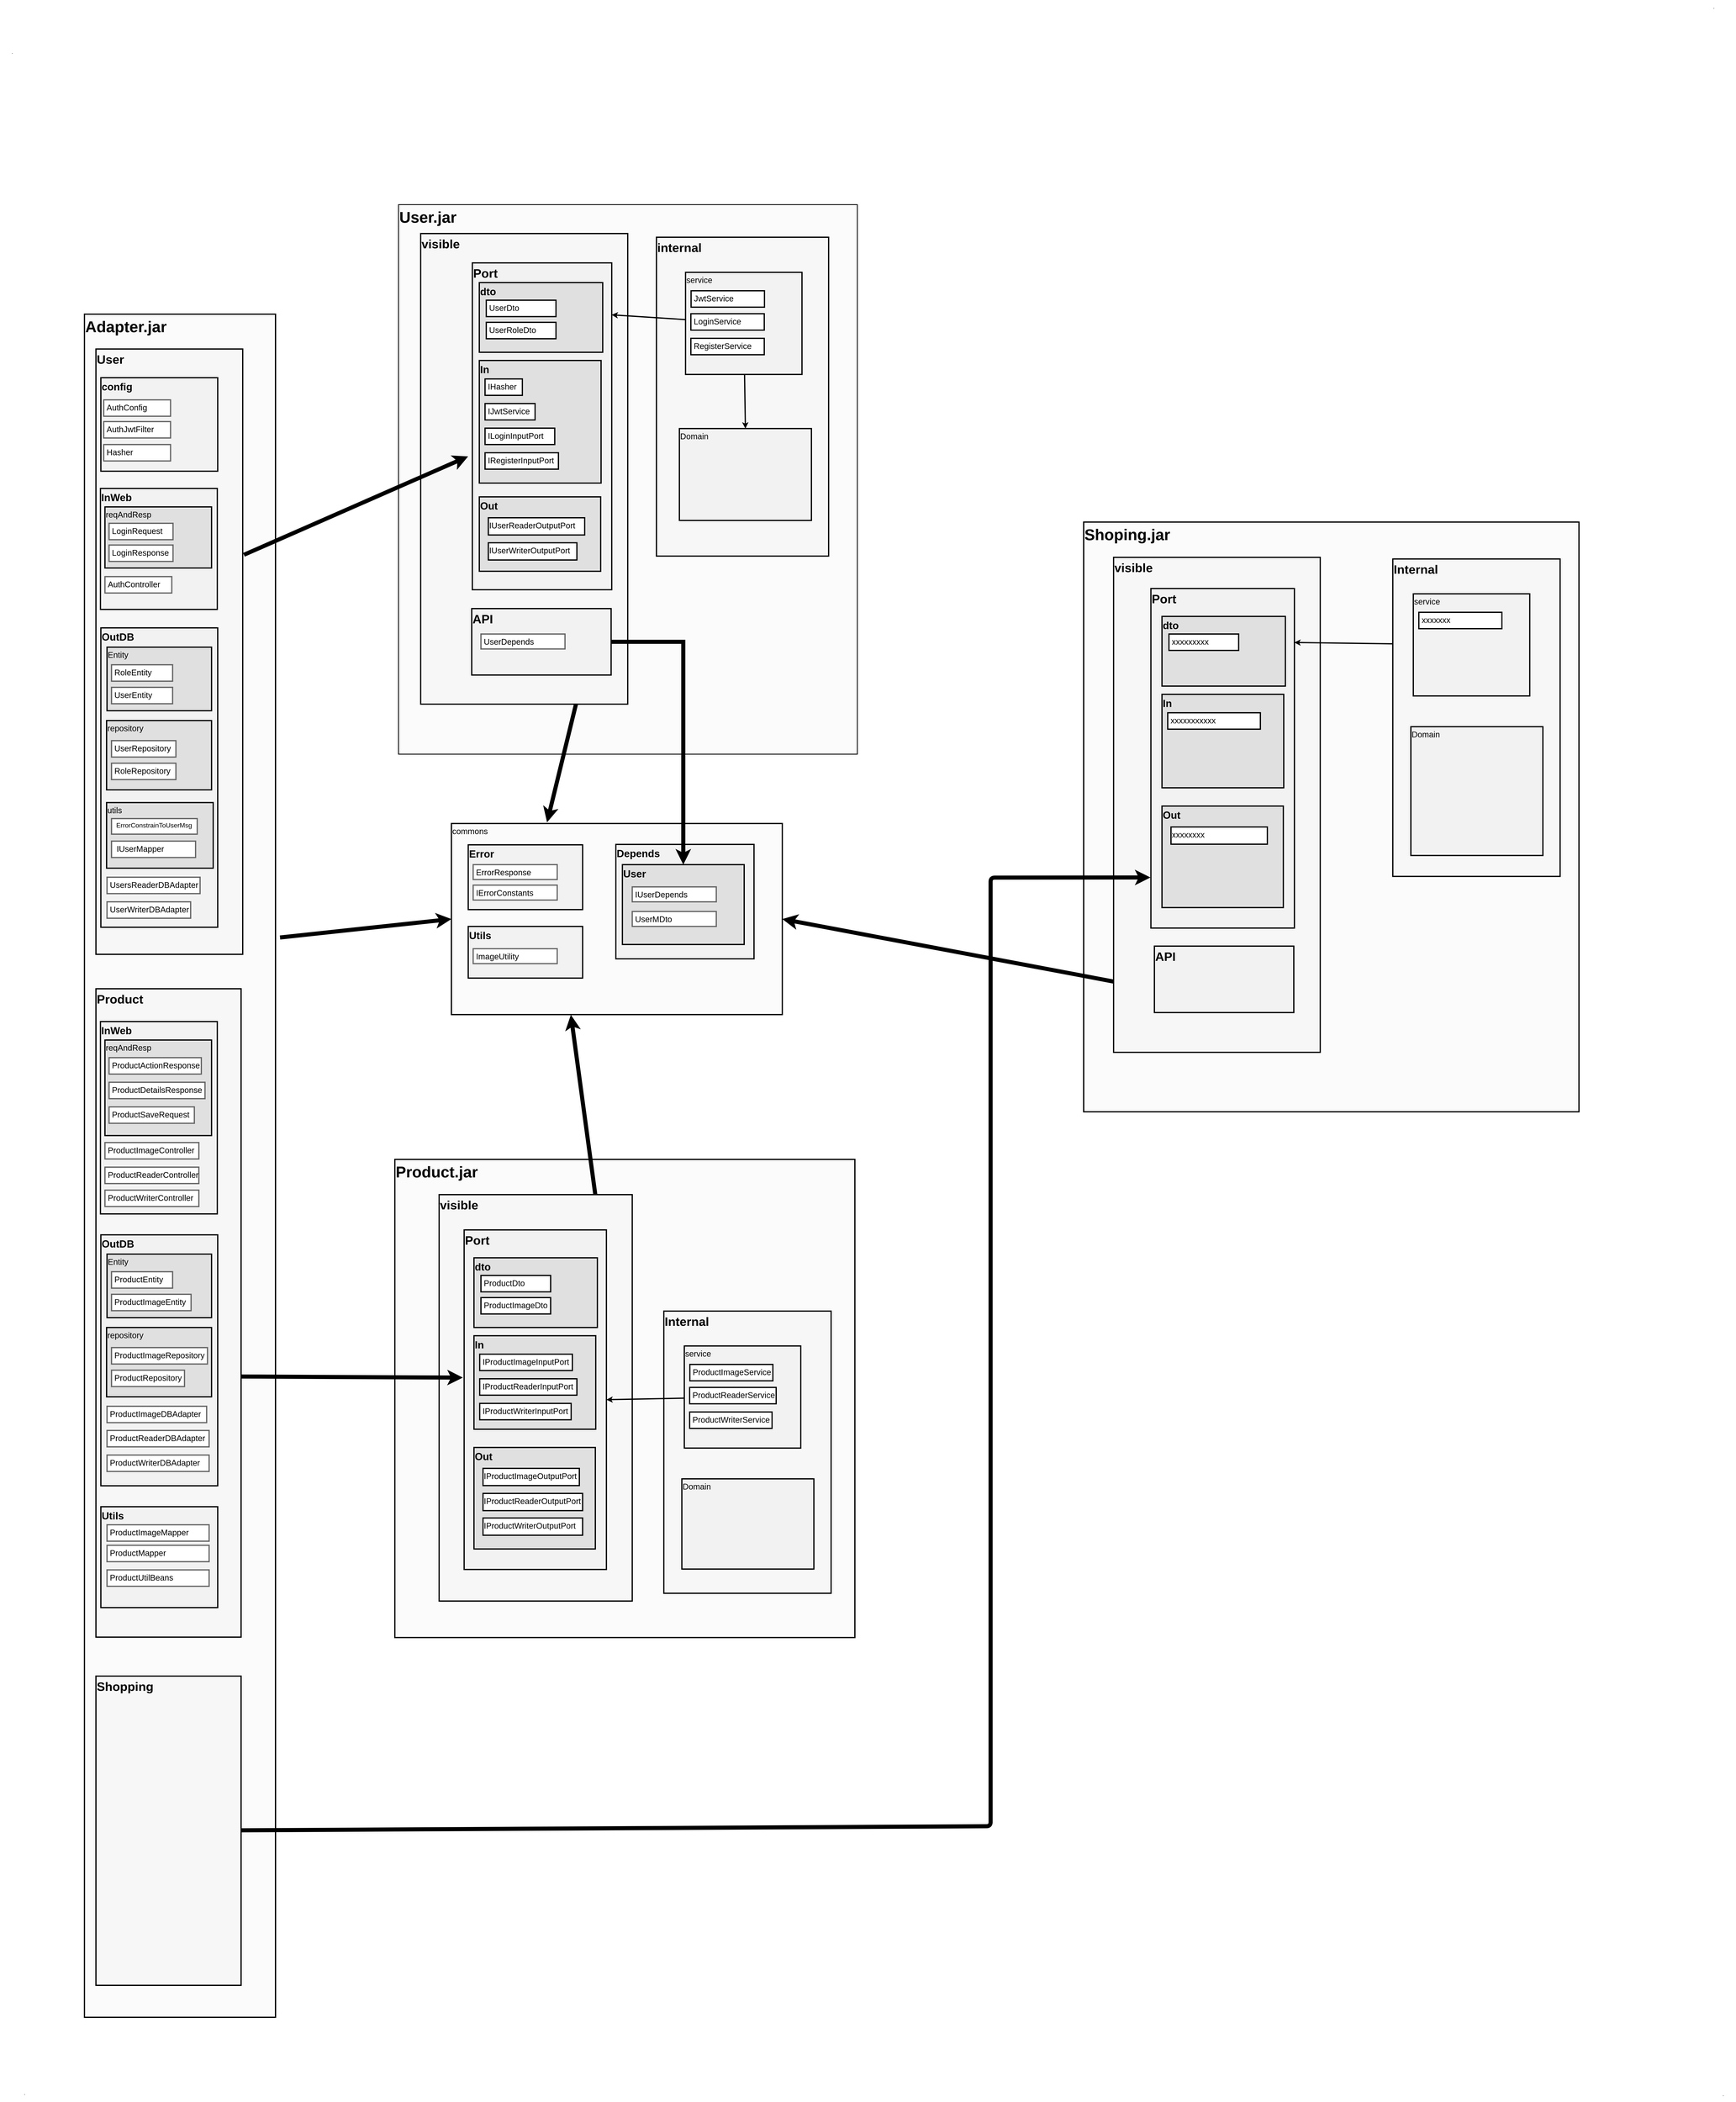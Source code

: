 <mxfile version="22.1.22" type="embed">
  <diagram id="JStNu6RZ4Q_5XfH_eu8l" name="Page-1">
    <mxGraphModel dx="1603" dy="2477" grid="0" gridSize="10" guides="1" tooltips="1" connect="1" arrows="1" fold="1" page="1" pageScale="1" pageWidth="1100" pageHeight="850" background="none" math="0" shadow="0">
      <root>
        <mxCell id="0" />
        <mxCell id="1" parent="0" />
        <mxCell id="45" value="User.jar" style="rounded=0;fontSize=38;align=left;verticalAlign=top;labelBackgroundColor=none;fontColor=#000000;fontStyle=1;fillColor=#FBFBFB;strokeWidth=2;" parent="1" vertex="1">
          <mxGeometry x="1036" y="-237" width="1119" height="1340" as="geometry" />
        </mxCell>
        <mxCell id="319" value="commons" style="rounded=0;fontSize=20;align=left;verticalAlign=top;container=0;labelBackgroundColor=none;fontColor=#000000;fillColor=#FBFBFB;strokeWidth=3;" parent="1" vertex="1">
          <mxGeometry x="1165" y="1272" width="807" height="466" as="geometry" />
        </mxCell>
        <mxCell id="37" value="Adapter.jar" style="rounded=0;fontSize=38;align=left;verticalAlign=top;labelBackgroundColor=none;fontColor=default;strokeWidth=3;fontStyle=1;fillColor=#FBFBFB;" parent="1" vertex="1">
          <mxGeometry x="270" y="30" width="466" height="4153" as="geometry" />
        </mxCell>
        <mxCell id="103" value="User" style="rounded=0;fontSize=30;align=left;verticalAlign=top;labelBackgroundColor=none;fontColor=#000000;strokeWidth=3;fontStyle=1;fillColor=#F7F7F7;" parent="1" vertex="1">
          <mxGeometry x="298" y="115" width="358" height="1476" as="geometry" />
        </mxCell>
        <mxCell id="105" value="InWeb" style="rounded=0;fontSize=25;align=left;verticalAlign=top;labelBackgroundColor=none;fontColor=#000000;strokeWidth=3;fillColor=#F2F2F2;fontStyle=1" parent="1" vertex="1">
          <mxGeometry x="309" y="455" width="285" height="295" as="geometry" />
        </mxCell>
        <mxCell id="106" value="AuthController" style="rounded=0;fontSize=20;align=left;verticalAlign=top;labelBackgroundColor=none;fontColor=#000000;strokeWidth=3;fillColor=#FFFFFF;strokeColor=#666666;spacingRight=0;spacingLeft=5;" parent="1" vertex="1">
          <mxGeometry x="320" y="670" width="163" height="40" as="geometry" />
        </mxCell>
        <mxCell id="109" value="OutDB" style="rounded=0;fontSize=25;align=left;verticalAlign=top;labelBackgroundColor=none;fontColor=#000000;strokeWidth=3;fillColor=#F2F2F2;fontStyle=1" parent="1" vertex="1">
          <mxGeometry x="310" y="795" width="285" height="730" as="geometry" />
        </mxCell>
        <mxCell id="110" value="UsersReaderDBAdapter" style="rounded=0;fontSize=20;align=left;verticalAlign=top;labelBackgroundColor=none;fontColor=#000000;strokeWidth=3;fillColor=#FFFFFF;strokeColor=#666666;spacingRight=0;spacingLeft=5;" parent="1" vertex="1">
          <mxGeometry x="325" y="1403" width="227" height="40" as="geometry" />
        </mxCell>
        <mxCell id="111" value="repository" style="rounded=0;fontSize=20;align=left;verticalAlign=top;labelBackgroundColor=none;fontColor=#000000;strokeWidth=3;fillColor=#E0E0E0;" parent="1" vertex="1">
          <mxGeometry x="324" y="1021" width="256" height="169" as="geometry" />
        </mxCell>
        <mxCell id="115" value="UserRepository" style="rounded=0;fontSize=20;align=left;verticalAlign=top;labelBackgroundColor=none;fontColor=#000000;strokeWidth=3;fillColor=#FFFFFF;strokeColor=#666666;spacingRight=0;spacingLeft=5;" parent="1" vertex="1">
          <mxGeometry x="336" y="1070" width="157" height="40" as="geometry" />
        </mxCell>
        <mxCell id="116" value="UserWriterDBAdapter" style="rounded=0;fontSize=20;align=left;verticalAlign=top;labelBackgroundColor=none;fontColor=#000000;strokeWidth=3;fillColor=#FFFFFF;strokeColor=#666666;spacingRight=0;spacingLeft=5;" parent="1" vertex="1">
          <mxGeometry x="325" y="1463" width="204" height="40" as="geometry" />
        </mxCell>
        <mxCell id="165" value="Entity" style="rounded=0;fontSize=20;align=left;verticalAlign=top;labelBackgroundColor=none;fontColor=#000000;strokeWidth=3;fillColor=#E0E0E0;" parent="1" vertex="1">
          <mxGeometry x="325" y="842" width="255" height="155" as="geometry" />
        </mxCell>
        <mxCell id="166" value="UserEntity" style="rounded=0;fontSize=20;align=left;verticalAlign=top;labelBackgroundColor=none;fontColor=#000000;strokeWidth=3;fillColor=#FFFFFF;strokeColor=#666666;spacingRight=0;spacingLeft=5;" parent="1" vertex="1">
          <mxGeometry x="336" y="940" width="149" height="40" as="geometry" />
        </mxCell>
        <mxCell id="342" value="RoleEntity" style="rounded=0;fontSize=20;align=left;verticalAlign=top;labelBackgroundColor=none;fontColor=#000000;strokeWidth=3;fillColor=#FFFFFF;strokeColor=#666666;spacingRight=0;spacingLeft=5;" parent="1" vertex="1">
          <mxGeometry x="336" y="885" width="149" height="40" as="geometry" />
        </mxCell>
        <mxCell id="353" value="utils" style="rounded=0;fontSize=20;align=left;verticalAlign=top;labelBackgroundColor=none;fontColor=#000000;strokeWidth=3;fillColor=#E0E0E0;" parent="1" vertex="1">
          <mxGeometry x="324" y="1221" width="260" height="160" as="geometry" />
        </mxCell>
        <mxCell id="354" value=" ErrorConstrainToUserMsg" style="rounded=0;fontSize=16;align=left;verticalAlign=top;labelBackgroundColor=none;fontColor=#000000;strokeWidth=3;fillColor=#FFFFFF;strokeColor=#666666;spacingRight=0;spacingLeft=5;" parent="1" vertex="1">
          <mxGeometry x="336" y="1260" width="209" height="38" as="geometry" />
        </mxCell>
        <mxCell id="355" value="config" style="rounded=0;fontSize=25;align=left;verticalAlign=top;labelBackgroundColor=none;fontColor=#000000;strokeWidth=3;fillColor=#F2F2F2;fontStyle=1" parent="1" vertex="1">
          <mxGeometry x="310" y="185" width="285" height="228" as="geometry" />
        </mxCell>
        <mxCell id="356" value="AuthConfig" style="rounded=0;fontSize=20;align=left;verticalAlign=top;labelBackgroundColor=none;fontColor=#000000;strokeWidth=3;fillColor=#FFFFFF;strokeColor=#666666;spacingRight=0;spacingLeft=5;" parent="1" vertex="1">
          <mxGeometry x="317" y="239" width="163" height="40" as="geometry" />
        </mxCell>
        <mxCell id="357" value="AuthJwtFilter" style="rounded=0;fontSize=20;align=left;verticalAlign=top;labelBackgroundColor=none;fontColor=#000000;strokeWidth=3;fillColor=#FFFFFF;strokeColor=#666666;spacingRight=0;spacingLeft=5;" parent="1" vertex="1">
          <mxGeometry x="317" y="292" width="163" height="40" as="geometry" />
        </mxCell>
        <mxCell id="358" value="Hasher" style="rounded=0;fontSize=20;align=left;verticalAlign=top;labelBackgroundColor=none;fontColor=#000000;strokeWidth=3;fillColor=#FFFFFF;strokeColor=#666666;spacingRight=0;spacingLeft=5;" parent="1" vertex="1">
          <mxGeometry x="317" y="348" width="163" height="40" as="geometry" />
        </mxCell>
        <mxCell id="359" value="reqAndResp" style="rounded=0;fontSize=20;align=left;verticalAlign=top;labelBackgroundColor=none;fontColor=#000000;strokeWidth=3;fillColor=#E0E0E0;" parent="1" vertex="1">
          <mxGeometry x="320" y="500" width="260" height="149" as="geometry" />
        </mxCell>
        <mxCell id="360" value="LoginRequest" style="rounded=0;fontSize=20;align=left;verticalAlign=top;labelBackgroundColor=none;fontColor=#000000;strokeWidth=3;fillColor=#FFFFFF;strokeColor=#666666;spacingRight=0;spacingLeft=5;" parent="1" vertex="1">
          <mxGeometry x="330" y="540" width="156" height="40" as="geometry" />
        </mxCell>
        <mxCell id="361" value="LoginResponse" style="rounded=0;fontSize=20;align=left;verticalAlign=top;labelBackgroundColor=none;fontColor=#000000;strokeWidth=3;fillColor=#FFFFFF;strokeColor=#666666;spacingRight=0;spacingLeft=5;" parent="1" vertex="1">
          <mxGeometry x="330" y="593" width="156" height="40" as="geometry" />
        </mxCell>
        <mxCell id="362" value="RoleRepository" style="rounded=0;fontSize=20;align=left;verticalAlign=top;labelBackgroundColor=none;fontColor=#000000;strokeWidth=3;fillColor=#FFFFFF;strokeColor=#666666;spacingRight=0;spacingLeft=5;" parent="1" vertex="1">
          <mxGeometry x="336" y="1125" width="157" height="40" as="geometry" />
        </mxCell>
        <mxCell id="364" value=" IUserMapper" style="rounded=0;fontSize=20;align=left;verticalAlign=top;labelBackgroundColor=none;fontColor=#000000;strokeWidth=3;fillColor=#FFFFFF;strokeColor=#666666;spacingRight=0;spacingLeft=5;" parent="1" vertex="1">
          <mxGeometry x="336" y="1315" width="205" height="40" as="geometry" />
        </mxCell>
        <mxCell id="365" value="Product" style="rounded=0;fontSize=30;align=left;verticalAlign=top;labelBackgroundColor=none;fontColor=#000000;strokeWidth=3;fontStyle=1;fillColor=#F7F7F7;" parent="1" vertex="1">
          <mxGeometry x="298" y="1675" width="354" height="1581" as="geometry" />
        </mxCell>
        <mxCell id="366" value="InWeb" style="rounded=0;fontSize=25;align=left;verticalAlign=top;labelBackgroundColor=none;fontColor=#000000;strokeWidth=3;fillColor=#F2F2F2;fontStyle=1" parent="1" vertex="1">
          <mxGeometry x="309" y="1755" width="285" height="469" as="geometry" />
        </mxCell>
        <mxCell id="367" value="ProductImageController" style="rounded=0;fontSize=20;align=left;verticalAlign=top;labelBackgroundColor=none;fontColor=#000000;strokeWidth=3;fillColor=#FFFFFF;strokeColor=#666666;spacingRight=0;spacingLeft=5;" parent="1" vertex="1">
          <mxGeometry x="320" y="2050" width="229" height="40" as="geometry" />
        </mxCell>
        <mxCell id="368" value="OutDB" style="rounded=0;fontSize=25;align=left;verticalAlign=top;labelBackgroundColor=none;fontColor=#000000;strokeWidth=3;fillColor=#F2F2F2;fontStyle=1" parent="1" vertex="1">
          <mxGeometry x="310" y="2275" width="285" height="612" as="geometry" />
        </mxCell>
        <mxCell id="369" value="ProductImageDBAdapter" style="rounded=0;fontSize=20;align=left;verticalAlign=top;labelBackgroundColor=none;fontColor=#000000;strokeWidth=3;fillColor=#FFFFFF;strokeColor=#666666;spacingRight=0;spacingLeft=5;" parent="1" vertex="1">
          <mxGeometry x="325" y="2693" width="243" height="40" as="geometry" />
        </mxCell>
        <mxCell id="370" value="repository" style="rounded=0;fontSize=20;align=left;verticalAlign=top;labelBackgroundColor=none;fontColor=#000000;strokeWidth=3;fillColor=#E0E0E0;" parent="1" vertex="1">
          <mxGeometry x="324" y="2501" width="256" height="169" as="geometry" />
        </mxCell>
        <mxCell id="371" value="ProductImageRepository" style="rounded=0;fontSize=20;align=left;verticalAlign=top;labelBackgroundColor=none;fontColor=#000000;strokeWidth=3;fillColor=#FFFFFF;strokeColor=#666666;spacingRight=0;spacingLeft=5;" parent="1" vertex="1">
          <mxGeometry x="336" y="2550" width="234" height="40" as="geometry" />
        </mxCell>
        <mxCell id="372" value="ProductReaderDBAdapter" style="rounded=0;fontSize=20;align=left;verticalAlign=top;labelBackgroundColor=none;fontColor=#000000;strokeWidth=3;fillColor=#FFFFFF;strokeColor=#666666;spacingRight=0;spacingLeft=5;" parent="1" vertex="1">
          <mxGeometry x="325" y="2752" width="249" height="40" as="geometry" />
        </mxCell>
        <mxCell id="373" value="Entity" style="rounded=0;fontSize=20;align=left;verticalAlign=top;labelBackgroundColor=none;fontColor=#000000;strokeWidth=3;fillColor=#E0E0E0;" parent="1" vertex="1">
          <mxGeometry x="325" y="2322" width="255" height="155" as="geometry" />
        </mxCell>
        <mxCell id="374" value="ProductImageEntity" style="rounded=0;fontSize=20;align=left;verticalAlign=top;labelBackgroundColor=none;fontColor=#000000;strokeWidth=3;fillColor=#FFFFFF;strokeColor=#666666;spacingRight=0;spacingLeft=5;" parent="1" vertex="1">
          <mxGeometry x="336" y="2420" width="194" height="40" as="geometry" />
        </mxCell>
        <mxCell id="375" value="ProductEntity" style="rounded=0;fontSize=20;align=left;verticalAlign=top;labelBackgroundColor=none;fontColor=#000000;strokeWidth=3;fillColor=#FFFFFF;strokeColor=#666666;spacingRight=0;spacingLeft=5;" parent="1" vertex="1">
          <mxGeometry x="336" y="2365" width="149" height="40" as="geometry" />
        </mxCell>
        <mxCell id="382" value="reqAndResp" style="rounded=0;fontSize=20;align=left;verticalAlign=top;labelBackgroundColor=none;fontColor=#000000;strokeWidth=3;fillColor=#E0E0E0;" parent="1" vertex="1">
          <mxGeometry x="320" y="1800" width="260" height="233" as="geometry" />
        </mxCell>
        <mxCell id="384" value="ProductActionResponse" style="rounded=0;fontSize=20;align=left;verticalAlign=top;labelBackgroundColor=none;fontColor=#000000;strokeWidth=3;fillColor=#FFFFFF;strokeColor=#666666;spacingRight=0;spacingLeft=5;" parent="1" vertex="1">
          <mxGeometry x="330" y="1843" width="225" height="40" as="geometry" />
        </mxCell>
        <mxCell id="385" value="ProductRepository" style="rounded=0;fontSize=20;align=left;verticalAlign=top;labelBackgroundColor=none;fontColor=#000000;strokeWidth=3;fillColor=#FFFFFF;strokeColor=#666666;spacingRight=0;spacingLeft=5;" parent="1" vertex="1">
          <mxGeometry x="336" y="2605" width="178" height="40" as="geometry" />
        </mxCell>
        <mxCell id="387" value="ProductDetailsResponse" style="rounded=0;fontSize=20;align=left;verticalAlign=top;labelBackgroundColor=none;fontColor=#000000;strokeWidth=3;fillColor=#FFFFFF;strokeColor=#666666;spacingRight=0;spacingLeft=5;" parent="1" vertex="1">
          <mxGeometry x="330" y="1903" width="234" height="40" as="geometry" />
        </mxCell>
        <mxCell id="388" value="ProductSaveRequest" style="rounded=0;fontSize=20;align=left;verticalAlign=top;labelBackgroundColor=none;fontColor=#000000;strokeWidth=3;fillColor=#FFFFFF;strokeColor=#666666;spacingRight=0;spacingLeft=5;" parent="1" vertex="1">
          <mxGeometry x="330" y="1963" width="208" height="40" as="geometry" />
        </mxCell>
        <mxCell id="389" value="ProductReaderController" style="rounded=0;fontSize=20;align=left;verticalAlign=top;labelBackgroundColor=none;fontColor=#000000;strokeWidth=3;fillColor=#FFFFFF;strokeColor=#666666;spacingRight=0;spacingLeft=5;" parent="1" vertex="1">
          <mxGeometry x="320" y="2110" width="229" height="40" as="geometry" />
        </mxCell>
        <mxCell id="390" value="ProductWriterController" style="rounded=0;fontSize=20;align=left;verticalAlign=top;labelBackgroundColor=none;fontColor=#000000;strokeWidth=3;fillColor=#FFFFFF;strokeColor=#666666;spacingRight=0;spacingLeft=5;" parent="1" vertex="1">
          <mxGeometry x="320" y="2166" width="229" height="40" as="geometry" />
        </mxCell>
        <mxCell id="392" value="ProductWriterDBAdapter" style="rounded=0;fontSize=20;align=left;verticalAlign=top;labelBackgroundColor=none;fontColor=#000000;strokeWidth=3;fillColor=#FFFFFF;strokeColor=#666666;spacingRight=0;spacingLeft=5;" parent="1" vertex="1">
          <mxGeometry x="325" y="2812" width="249" height="40" as="geometry" />
        </mxCell>
        <mxCell id="393" value="Utils" style="rounded=0;fontSize=25;align=left;verticalAlign=top;labelBackgroundColor=none;fontColor=#000000;strokeWidth=3;fillColor=#F2F2F2;fontStyle=1" parent="1" vertex="1">
          <mxGeometry x="310" y="2938" width="285" height="246" as="geometry" />
        </mxCell>
        <mxCell id="394" value="ProductImageMapper" style="rounded=0;fontSize=20;align=left;verticalAlign=top;labelBackgroundColor=none;fontColor=#000000;strokeWidth=3;fillColor=#FFFFFF;strokeColor=#666666;spacingRight=0;spacingLeft=5;" parent="1" vertex="1">
          <mxGeometry x="325" y="2982" width="249" height="40" as="geometry" />
        </mxCell>
        <mxCell id="395" value="ProductMapper" style="rounded=0;fontSize=20;align=left;verticalAlign=top;labelBackgroundColor=none;fontColor=#000000;strokeWidth=3;fillColor=#FFFFFF;strokeColor=#666666;spacingRight=0;spacingLeft=5;" parent="1" vertex="1">
          <mxGeometry x="325" y="3032" width="249" height="40" as="geometry" />
        </mxCell>
        <mxCell id="396" value="ProductUtilBeans" style="rounded=0;fontSize=20;align=left;verticalAlign=top;labelBackgroundColor=none;fontColor=#000000;strokeWidth=3;fillColor=#FFFFFF;strokeColor=#666666;spacingRight=0;spacingLeft=5;" parent="1" vertex="1">
          <mxGeometry x="325" y="3092" width="249" height="40" as="geometry" />
        </mxCell>
        <mxCell id="417" value="Product.jar" style="rounded=0;fontSize=38;align=left;verticalAlign=top;labelBackgroundColor=none;fontColor=#000000;fontStyle=1;fillColor=#FBFBFB;strokeWidth=3;" parent="1" vertex="1">
          <mxGeometry x="1027" y="2091" width="1122" height="1166" as="geometry" />
        </mxCell>
        <mxCell id="447" value="IConstantErrors" style="rounded=0;fontSize=20;align=left;verticalAlign=top;labelBackgroundColor=none;fontColor=#000000;strokeWidth=3;fillColor=#FFFFFF;strokeColor=#666666;spacingRight=0;spacingLeft=5;" parent="1" vertex="1">
          <mxGeometry x="1218" y="1437" width="205" height="40" as="geometry" />
        </mxCell>
        <mxCell id="445" value="Error" style="rounded=0;fontSize=25;align=left;verticalAlign=top;labelBackgroundColor=none;fontColor=#000000;fillColor=#F2F2F2;strokeWidth=3;fontStyle=1" parent="1" vertex="1">
          <mxGeometry x="1206" y="1324" width="279" height="158" as="geometry" />
        </mxCell>
        <mxCell id="446" value="ErrorResponse" style="rounded=0;fontSize=20;align=left;verticalAlign=top;labelBackgroundColor=none;fontColor=#000000;strokeWidth=3;fillColor=#FFFFFF;strokeColor=#666666;spacingRight=0;spacingLeft=5;" parent="1" vertex="1">
          <mxGeometry x="1218" y="1372.289" width="205" height="36.444" as="geometry" />
        </mxCell>
        <mxCell id="450" value="IErrorConstants" style="rounded=0;fontSize=20;align=left;verticalAlign=top;labelBackgroundColor=none;fontColor=#000000;strokeWidth=3;fillColor=#FFFFFF;strokeColor=#666666;spacingRight=0;spacingLeft=5;" parent="1" vertex="1">
          <mxGeometry x="1218" y="1422.289" width="205" height="36.444" as="geometry" />
        </mxCell>
        <mxCell id="451" value="Utils" style="rounded=0;fontSize=25;align=left;verticalAlign=top;labelBackgroundColor=none;fontColor=#000000;fillColor=#F2F2F2;strokeWidth=3;fontStyle=1" parent="1" vertex="1">
          <mxGeometry x="1206" y="1523" width="279" height="126" as="geometry" />
        </mxCell>
        <mxCell id="452" value="ImageUtility" style="rounded=0;fontSize=20;align=left;verticalAlign=top;labelBackgroundColor=none;fontColor=#000000;strokeWidth=3;fillColor=#FFFFFF;strokeColor=#666666;spacingRight=0;spacingLeft=5;" parent="1" vertex="1">
          <mxGeometry x="1218" y="1577.289" width="205" height="36.444" as="geometry" />
        </mxCell>
        <mxCell id="491" value="visible" style="rounded=0;fontSize=30;align=left;verticalAlign=top;labelBackgroundColor=none;fontColor=#000000;fillColor=#F7F7F7;fontStyle=1;strokeWidth=3;" parent="1" vertex="1">
          <mxGeometry x="1135" y="2177" width="471" height="991" as="geometry" />
        </mxCell>
        <mxCell id="420" value="Port" style="rounded=0;fontSize=30;align=left;verticalAlign=top;labelBackgroundColor=none;fontColor=#000000;fillColor=#F2F2F2;fontStyle=1;strokeWidth=3;" parent="1" vertex="1">
          <mxGeometry x="1196" y="2263" width="347" height="828" as="geometry" />
        </mxCell>
        <mxCell id="421" value="In" style="rounded=0;fontSize=25;align=left;verticalAlign=top;labelBackgroundColor=none;fontColor=#000000;fillColor=#E0E0E0;fontStyle=1;strokeWidth=3;" parent="1" vertex="1">
          <mxGeometry x="1220" y="2521" width="297" height="228" as="geometry" />
        </mxCell>
        <mxCell id="422" value="IProductImageInputPort" style="rounded=0;fontSize=20;align=left;verticalAlign=top;labelBackgroundColor=none;fontColor=#000000;spacingLeft=5;strokeWidth=3;" parent="1" vertex="1">
          <mxGeometry x="1234" y="2566" width="226" height="40" as="geometry" />
        </mxCell>
        <mxCell id="423" value="IProductReaderInputPort" style="rounded=0;fontSize=20;align=left;verticalAlign=top;labelBackgroundColor=none;fontColor=#000000;spacingLeft=5;strokeWidth=3;" parent="1" vertex="1">
          <mxGeometry x="1234" y="2626" width="237" height="40" as="geometry" />
        </mxCell>
        <mxCell id="424" value="IProductWriterInputPort" style="rounded=0;fontSize=20;align=left;verticalAlign=top;labelBackgroundColor=none;fontColor=#000000;spacingLeft=5;strokeWidth=3;" parent="1" vertex="1">
          <mxGeometry x="1234" y="2686" width="223" height="40" as="geometry" />
        </mxCell>
        <mxCell id="425" value="Out" style="rounded=0;fontSize=25;align=left;verticalAlign=top;labelBackgroundColor=none;fontColor=#000000;fillColor=#E0E0E0;fontStyle=1;strokeWidth=3;" parent="1" vertex="1">
          <mxGeometry x="1220" y="2793.5" width="296" height="247.5" as="geometry" />
        </mxCell>
        <mxCell id="426" value="IProductImageOutputPort" style="rounded=0;fontSize=20;align=left;verticalAlign=top;labelBackgroundColor=none;fontColor=#000000;strokeWidth=3;" parent="1" vertex="1">
          <mxGeometry x="1242" y="2844.5" width="235" height="42" as="geometry" />
        </mxCell>
        <mxCell id="427" value="IProductReaderOutputPort" style="rounded=0;fontSize=20;align=left;verticalAlign=top;labelBackgroundColor=none;fontColor=#000000;strokeWidth=3;" parent="1" vertex="1">
          <mxGeometry x="1242" y="2905.5" width="243" height="42" as="geometry" />
        </mxCell>
        <mxCell id="432" value="dto" style="rounded=0;fontSize=25;align=left;verticalAlign=top;labelBackgroundColor=none;fontColor=#000000;fillColor=#E0E0E0;fontStyle=1;strokeWidth=3;" parent="1" vertex="1">
          <mxGeometry x="1220" y="2331" width="301" height="170" as="geometry" />
        </mxCell>
        <mxCell id="433" value="ProductDto" style="rounded=0;fontSize=20;align=left;verticalAlign=top;labelBackgroundColor=none;fontColor=#000000;spacingLeft=5;strokeWidth=3;" parent="1" vertex="1">
          <mxGeometry x="1237" y="2374" width="170" height="40" as="geometry" />
        </mxCell>
        <mxCell id="434" value="ProductImageDto" style="rounded=0;fontSize=20;align=left;verticalAlign=top;labelBackgroundColor=none;fontColor=#000000;spacingLeft=5;strokeWidth=3;" parent="1" vertex="1">
          <mxGeometry x="1237" y="2428" width="170" height="40" as="geometry" />
        </mxCell>
        <mxCell id="443" value="IProductWriterOutputPort" style="rounded=0;fontSize=20;align=left;verticalAlign=top;labelBackgroundColor=none;fontColor=#000000;strokeWidth=3;" parent="1" vertex="1">
          <mxGeometry x="1242" y="2965.5" width="243" height="42" as="geometry" />
        </mxCell>
        <mxCell id="442" style="edgeStyle=none;html=1;exitX=1;exitY=0.598;exitDx=0;exitDy=0;entryX=-0.009;entryY=0.435;entryDx=0;entryDy=0;strokeWidth=10;exitPerimeter=0;entryPerimeter=0;" parent="1" source="365" target="420" edge="1">
          <mxGeometry relative="1" as="geometry" />
        </mxCell>
        <mxCell id="418" value="" style="edgeStyle=none;entryX=0.5;entryY=0;entryDx=0;entryDy=0;strokeWidth=3;fontSize=12;labelBackgroundColor=none;fontColor=#000000;" parent="1" source="429" target="431" edge="1">
          <mxGeometry relative="1" as="geometry" />
        </mxCell>
        <mxCell id="492" value="Internal" style="rounded=0;fontSize=30;align=left;verticalAlign=top;labelBackgroundColor=none;fontColor=#000000;fillColor=#F7F7F7;fontStyle=1;strokeWidth=3;" parent="1" vertex="1">
          <mxGeometry x="1683" y="2461" width="408" height="688" as="geometry" />
        </mxCell>
        <mxCell id="431" value="Domain" style="rounded=0;fontSize=20;align=left;verticalAlign=top;labelBackgroundColor=none;fontColor=#000000;fillColor=#F2F2F2;strokeWidth=3;" parent="1" vertex="1">
          <mxGeometry x="1727" y="2870" width="322" height="220" as="geometry" />
        </mxCell>
        <mxCell id="429" value="service" style="rounded=0;fontSize=20;align=left;verticalAlign=top;container=0;labelBackgroundColor=none;fontColor=#000000;fillColor=#F2F2F2;strokeWidth=3;" parent="1" vertex="1">
          <mxGeometry x="1733" y="2546" width="284" height="249" as="geometry" />
        </mxCell>
        <mxCell id="436" value="ProductImageService" style="rounded=0;fontSize=20;align=left;verticalAlign=top;labelBackgroundColor=none;fontColor=#000000;spacingLeft=5;strokeWidth=3;" parent="1" vertex="1">
          <mxGeometry x="1746.5" y="2591" width="202.5" height="40" as="geometry" />
        </mxCell>
        <mxCell id="437" value="ProductReaderService" style="rounded=0;fontSize=20;align=left;verticalAlign=top;labelBackgroundColor=none;fontColor=#000000;spacingLeft=5;strokeWidth=3;" parent="1" vertex="1">
          <mxGeometry x="1746" y="2647" width="211" height="40" as="geometry" />
        </mxCell>
        <mxCell id="438" value="ProductWriterService" style="rounded=0;fontSize=20;align=left;verticalAlign=top;labelBackgroundColor=none;fontColor=#000000;spacingLeft=5;strokeWidth=3;" parent="1" vertex="1">
          <mxGeometry x="1746" y="2707" width="201" height="40" as="geometry" />
        </mxCell>
        <mxCell id="495" value="visible" style="rounded=0;fontSize=30;align=left;verticalAlign=top;labelBackgroundColor=none;fontColor=#000000;fillColor=#F7F7F7;fontStyle=1;strokeWidth=3;" parent="1" vertex="1">
          <mxGeometry x="1090" y="-166.5" width="505" height="1147.5" as="geometry" />
        </mxCell>
        <mxCell id="53" value="Port" style="rounded=0;fontSize=30;align=left;verticalAlign=top;labelBackgroundColor=none;fontColor=#000000;fillColor=#F2F2F2;fontStyle=1;strokeWidth=3;" parent="1" vertex="1">
          <mxGeometry x="1216" y="-95" width="340" height="797" as="geometry" />
        </mxCell>
        <mxCell id="85" value="In" style="rounded=0;fontSize=25;align=left;verticalAlign=top;labelBackgroundColor=none;fontColor=#000000;fillColor=#E0E0E0;fontStyle=1;strokeWidth=3;" parent="1" vertex="1">
          <mxGeometry x="1233" y="143" width="297" height="299" as="geometry" />
        </mxCell>
        <mxCell id="69" value="IHasher" style="rounded=0;fontSize=20;align=left;verticalAlign=top;labelBackgroundColor=none;fontColor=#000000;spacingLeft=5;strokeWidth=3;" parent="1" vertex="1">
          <mxGeometry x="1247" y="188" width="91" height="40" as="geometry" />
        </mxCell>
        <mxCell id="70" value="IJwtService" style="rounded=0;fontSize=20;align=left;verticalAlign=top;labelBackgroundColor=none;fontColor=#000000;spacingLeft=5;strokeWidth=3;" parent="1" vertex="1">
          <mxGeometry x="1247" y="248" width="122" height="40" as="geometry" />
        </mxCell>
        <mxCell id="71" value="ILoginInputPort" style="rounded=0;fontSize=20;align=left;verticalAlign=top;labelBackgroundColor=none;fontColor=#000000;spacingLeft=5;strokeWidth=3;" parent="1" vertex="1">
          <mxGeometry x="1247" y="308" width="170" height="40" as="geometry" />
        </mxCell>
        <mxCell id="86" value="Out" style="rounded=0;fontSize=25;align=left;verticalAlign=top;labelBackgroundColor=none;fontColor=#000000;fillColor=#E0E0E0;fontStyle=1;strokeWidth=3;" parent="1" vertex="1">
          <mxGeometry x="1233" y="475.5" width="296" height="181.5" as="geometry" />
        </mxCell>
        <mxCell id="75" value="IUserReaderOutputPort" style="rounded=0;fontSize=20;align=left;verticalAlign=top;labelBackgroundColor=none;fontColor=#000000;strokeWidth=3;" parent="1" vertex="1">
          <mxGeometry x="1255" y="526.5" width="235" height="42" as="geometry" />
        </mxCell>
        <mxCell id="78" value="IUserWriterOutputPort" style="rounded=0;fontSize=20;align=left;verticalAlign=top;labelBackgroundColor=none;fontColor=#000000;strokeWidth=3;" parent="1" vertex="1">
          <mxGeometry x="1255" y="587.5" width="216" height="42" as="geometry" />
        </mxCell>
        <mxCell id="399" value="dto" style="rounded=0;fontSize=25;align=left;verticalAlign=top;labelBackgroundColor=none;fontColor=#000000;fillColor=#E0E0E0;fontStyle=1;strokeWidth=3;" parent="1" vertex="1">
          <mxGeometry x="1233" y="-47" width="301" height="170" as="geometry" />
        </mxCell>
        <mxCell id="400" value="UserDto" style="rounded=0;fontSize=20;align=left;verticalAlign=top;labelBackgroundColor=none;fontColor=#000000;spacingLeft=5;strokeWidth=3;" parent="1" vertex="1">
          <mxGeometry x="1250" y="-4" width="170" height="40" as="geometry" />
        </mxCell>
        <mxCell id="401" value="UserRoleDto" style="rounded=0;fontSize=20;align=left;verticalAlign=top;labelBackgroundColor=none;fontColor=#000000;spacingLeft=5;strokeWidth=3;" parent="1" vertex="1">
          <mxGeometry x="1250" y="50" width="170" height="40" as="geometry" />
        </mxCell>
        <mxCell id="402" value="IRegisterInputPort" style="rounded=0;fontSize=20;align=left;verticalAlign=top;labelBackgroundColor=none;fontColor=#000000;spacingLeft=5;strokeWidth=3;" parent="1" vertex="1">
          <mxGeometry x="1247" y="368" width="179" height="40" as="geometry" />
        </mxCell>
        <mxCell id="486" value="API" style="rounded=0;fontSize=30;align=left;verticalAlign=top;labelBackgroundColor=none;fontColor=#000000;fillColor=#F2F2F2;fontStyle=1;strokeWidth=3;" parent="1" vertex="1">
          <mxGeometry x="1214.5" y="748" width="340" height="162" as="geometry" />
        </mxCell>
        <mxCell id="346" value="" style="edgeStyle=none;strokeWidth=10;fontColor=#000000;labelBackgroundColor=none;entryX=-0.03;entryY=0.592;entryDx=0;entryDy=0;exitX=1.008;exitY=0.34;exitDx=0;exitDy=0;exitPerimeter=0;entryPerimeter=0;" parent="1" source="103" target="53" edge="1">
          <mxGeometry relative="1" as="geometry">
            <Array as="points" />
            <mxPoint x="662" y="613" as="sourcePoint" />
            <mxPoint x="810" y="550" as="targetPoint" />
          </mxGeometry>
        </mxCell>
        <mxCell id="496" value="internal" style="rounded=0;fontSize=30;align=left;verticalAlign=top;labelBackgroundColor=none;fontColor=#000000;fillColor=#F7F7F7;fontStyle=1;strokeWidth=3;" parent="1" vertex="1">
          <mxGeometry x="1665" y="-157.5" width="420" height="777.5" as="geometry" />
        </mxCell>
        <mxCell id="235" value="" style="edgeStyle=none;entryX=0.5;entryY=0;entryDx=0;entryDy=0;strokeWidth=3;fontSize=12;labelBackgroundColor=none;fontColor=#000000;" parent="1" source="127" target="207" edge="1">
          <mxGeometry relative="1" as="geometry" />
        </mxCell>
        <mxCell id="127" value="service" style="rounded=0;fontSize=20;align=left;verticalAlign=top;container=0;labelBackgroundColor=none;fontColor=#000000;fillColor=#F2F2F2;strokeWidth=3;" parent="1" vertex="1">
          <mxGeometry x="1736" y="-72" width="284" height="249" as="geometry" />
        </mxCell>
        <mxCell id="264" value="" style="group;labelBackgroundColor=none;fontColor=#000000;strokeWidth=3;fillColor=#F2F2F2;" parent="1" vertex="1" connectable="0">
          <mxGeometry x="1721" y="309" width="322" height="224" as="geometry" />
        </mxCell>
        <mxCell id="207" value="Domain" style="rounded=0;fontSize=20;align=left;verticalAlign=top;labelBackgroundColor=none;fontColor=#000000;fillColor=#F2F2F2;strokeWidth=3;" parent="264" vertex="1">
          <mxGeometry width="322" height="224.0" as="geometry" />
        </mxCell>
        <mxCell id="405" value="JwtService" style="rounded=0;fontSize=20;align=left;verticalAlign=top;labelBackgroundColor=none;fontColor=#000000;spacingLeft=5;strokeWidth=3;" parent="1" vertex="1">
          <mxGeometry x="1749.5" y="-27" width="179" height="40" as="geometry" />
        </mxCell>
        <mxCell id="406" value="LoginService" style="rounded=0;fontSize=20;align=left;verticalAlign=top;labelBackgroundColor=none;fontColor=#000000;spacingLeft=5;strokeWidth=3;" parent="1" vertex="1">
          <mxGeometry x="1749" y="29" width="179" height="40" as="geometry" />
        </mxCell>
        <mxCell id="407" value="RegisterService" style="rounded=0;fontSize=20;align=left;verticalAlign=top;labelBackgroundColor=none;fontColor=#000000;spacingLeft=5;strokeWidth=3;" parent="1" vertex="1">
          <mxGeometry x="1749" y="89" width="179" height="40" as="geometry" />
        </mxCell>
        <mxCell id="261" value="" style="edgeStyle=none;entryX=0.999;entryY=0.159;entryDx=0;entryDy=0;strokeWidth=3;fontSize=34;labelBackgroundColor=none;fontColor=#000000;entryPerimeter=0;" parent="1" source="127" target="53" edge="1">
          <mxGeometry relative="1" as="geometry" />
        </mxCell>
        <mxCell id="497" value="Shoping.jar" style="rounded=0;fontSize=38;align=left;verticalAlign=top;labelBackgroundColor=none;fontColor=#000000;fontStyle=1;fillColor=#FBFBFB;strokeWidth=3;" parent="1" vertex="1">
          <mxGeometry x="2707" y="537" width="1208" height="1438" as="geometry" />
        </mxCell>
        <mxCell id="498" value="visible" style="rounded=0;fontSize=30;align=left;verticalAlign=top;labelBackgroundColor=none;fontColor=#000000;fillColor=#F7F7F7;fontStyle=1;strokeWidth=3;" parent="1" vertex="1">
          <mxGeometry x="2780" y="623" width="504" height="1207" as="geometry" />
        </mxCell>
        <mxCell id="499" value="Port" style="rounded=0;fontSize=30;align=left;verticalAlign=top;labelBackgroundColor=none;fontColor=#000000;fillColor=#F2F2F2;fontStyle=1;strokeWidth=3;" parent="1" vertex="1">
          <mxGeometry x="2871" y="699" width="350" height="828" as="geometry" />
        </mxCell>
        <mxCell id="500" value="In" style="rounded=0;fontSize=25;align=left;verticalAlign=top;labelBackgroundColor=none;fontColor=#000000;fillColor=#E0E0E0;fontStyle=1;strokeWidth=3;" parent="1" vertex="1">
          <mxGeometry x="2898" y="957" width="297" height="228" as="geometry" />
        </mxCell>
        <mxCell id="501" value="xxxxxxxxxxx" style="rounded=0;fontSize=20;align=left;verticalAlign=top;labelBackgroundColor=none;fontColor=#000000;spacingLeft=5;strokeWidth=3;" parent="1" vertex="1">
          <mxGeometry x="2912" y="1002" width="226" height="40" as="geometry" />
        </mxCell>
        <mxCell id="504" value="Out" style="rounded=0;fontSize=25;align=left;verticalAlign=top;labelBackgroundColor=none;fontColor=#000000;fillColor=#E0E0E0;fontStyle=1;strokeWidth=3;" parent="1" vertex="1">
          <mxGeometry x="2898" y="1229.5" width="296" height="247.5" as="geometry" />
        </mxCell>
        <mxCell id="505" value="xxxxxxxx" style="rounded=0;fontSize=20;align=left;verticalAlign=top;labelBackgroundColor=none;fontColor=#000000;strokeWidth=3;" parent="1" vertex="1">
          <mxGeometry x="2920" y="1280.5" width="235" height="42" as="geometry" />
        </mxCell>
        <mxCell id="507" value="dto" style="rounded=0;fontSize=25;align=left;verticalAlign=top;labelBackgroundColor=none;fontColor=#000000;fillColor=#E0E0E0;fontStyle=1;strokeWidth=3;" parent="1" vertex="1">
          <mxGeometry x="2898" y="767" width="301" height="170" as="geometry" />
        </mxCell>
        <mxCell id="508" value="xxxxxxxxx" style="rounded=0;fontSize=20;align=left;verticalAlign=top;labelBackgroundColor=none;fontColor=#000000;spacingLeft=5;strokeWidth=3;" parent="1" vertex="1">
          <mxGeometry x="2915" y="810" width="170" height="40" as="geometry" />
        </mxCell>
        <mxCell id="511" value="API" style="rounded=0;fontSize=30;align=left;verticalAlign=top;labelBackgroundColor=none;fontColor=#000000;fillColor=#F2F2F2;fontStyle=1;strokeWidth=3;" parent="1" vertex="1">
          <mxGeometry x="2879.5" y="1571" width="340" height="162" as="geometry" />
        </mxCell>
        <mxCell id="512" value="" style="edgeStyle=none;entryX=0.999;entryY=0.159;entryDx=0;entryDy=0;strokeWidth=3;fontSize=34;labelBackgroundColor=none;fontColor=#000000;entryPerimeter=0;" parent="1" source="516" target="499" edge="1">
          <mxGeometry relative="1" as="geometry" />
        </mxCell>
        <mxCell id="513" value="" style="edgeStyle=none;entryX=0.5;entryY=0;entryDx=0;entryDy=0;strokeWidth=3;fontSize=12;labelBackgroundColor=none;fontColor=#000000;" parent="1" source="516" target="515" edge="1">
          <mxGeometry relative="1" as="geometry" />
        </mxCell>
        <mxCell id="514" value="Internal" style="rounded=0;fontSize=30;align=left;verticalAlign=top;labelBackgroundColor=none;fontColor=#000000;fillColor=#F7F7F7;fontStyle=1;strokeWidth=3;" parent="1" vertex="1">
          <mxGeometry x="3461" y="627" width="408" height="774" as="geometry" />
        </mxCell>
        <mxCell id="515" value="Domain" style="rounded=0;fontSize=20;align=left;verticalAlign=top;labelBackgroundColor=none;fontColor=#000000;fillColor=#F2F2F2;strokeWidth=3;" parent="1" vertex="1">
          <mxGeometry x="3505" y="1036" width="322" height="314" as="geometry" />
        </mxCell>
        <mxCell id="516" value="service" style="rounded=0;fontSize=20;align=left;verticalAlign=top;container=0;labelBackgroundColor=none;fontColor=#000000;fillColor=#F2F2F2;strokeWidth=3;" parent="1" vertex="1">
          <mxGeometry x="3511" y="712" width="284" height="249" as="geometry" />
        </mxCell>
        <mxCell id="517" value="xxxxxxx" style="rounded=0;fontSize=20;align=left;verticalAlign=top;labelBackgroundColor=none;fontColor=#000000;spacingLeft=5;strokeWidth=3;" parent="1" vertex="1">
          <mxGeometry x="3524.5" y="757" width="202.5" height="40" as="geometry" />
        </mxCell>
        <mxCell id="456" style="edgeStyle=none;html=1;strokeWidth=10;exitX=0.75;exitY=1;exitDx=0;exitDy=0;entryX=0.289;entryY=-0.006;entryDx=0;entryDy=0;entryPerimeter=0;" parent="1" source="495" target="319" edge="1">
          <mxGeometry relative="1" as="geometry">
            <mxPoint x="1469" y="1430" as="targetPoint" />
          </mxGeometry>
        </mxCell>
        <mxCell id="454" style="edgeStyle=none;html=1;entryX=0;entryY=0.5;entryDx=0;entryDy=0;strokeWidth=10;" parent="1" target="319" edge="1">
          <mxGeometry relative="1" as="geometry">
            <mxPoint x="747" y="1550" as="sourcePoint" />
          </mxGeometry>
        </mxCell>
        <mxCell id="455" style="edgeStyle=none;html=1;strokeWidth=10;exitX=0.809;exitY=0.001;exitDx=0;exitDy=0;exitPerimeter=0;entryX=0.361;entryY=1.001;entryDx=0;entryDy=0;entryPerimeter=0;" parent="1" source="491" target="319" edge="1">
          <mxGeometry relative="1" as="geometry" />
        </mxCell>
        <mxCell id="482" style="edgeStyle=none;html=1;exitX=0;exitY=0.857;exitDx=0;exitDy=0;entryX=1;entryY=0.5;entryDx=0;entryDy=0;strokeWidth=10;exitPerimeter=0;" parent="1" source="498" target="319" edge="1">
          <mxGeometry relative="1" as="geometry">
            <mxPoint x="2341.932" y="1753.48" as="sourcePoint" />
          </mxGeometry>
        </mxCell>
        <mxCell id="524" value="Depends" style="rounded=0;fontSize=25;align=left;verticalAlign=top;labelBackgroundColor=none;fontColor=#000000;fillColor=#F2F2F2;strokeWidth=3;fontStyle=1" parent="1" vertex="1">
          <mxGeometry x="1566" y="1323" width="337" height="279" as="geometry" />
        </mxCell>
        <mxCell id="529" style="edgeStyle=none;html=1;strokeWidth=10;entryX=-0.003;entryY=0.851;entryDx=0;entryDy=0;entryPerimeter=0;" parent="1" source="528" target="499" edge="1">
          <mxGeometry relative="1" as="geometry">
            <mxPoint x="2946.667" y="3693.667" as="targetPoint" />
            <Array as="points">
              <mxPoint x="2480" y="3717" />
              <mxPoint x="2480" y="1404" />
            </Array>
          </mxGeometry>
        </mxCell>
        <mxCell id="528" value="Shopping" style="rounded=0;fontSize=30;align=left;verticalAlign=top;labelBackgroundColor=none;fontColor=#000000;strokeWidth=3;fontStyle=1;fillColor=#F7F7F7;" parent="1" vertex="1">
          <mxGeometry x="298" y="3351" width="354" height="754" as="geometry" />
        </mxCell>
        <mxCell id="530" value="." style="text;html=1;strokeColor=none;fillColor=none;align=center;verticalAlign=middle;whiteSpace=wrap;rounded=0;" vertex="1" parent="1">
          <mxGeometry x="64" y="-626" width="60" height="34.5" as="geometry" />
        </mxCell>
        <mxCell id="531" value="." style="text;html=1;strokeColor=none;fillColor=none;align=center;verticalAlign=middle;whiteSpace=wrap;rounded=0;" vertex="1" parent="1">
          <mxGeometry x="94" y="4351" width="60" height="34.5" as="geometry" />
        </mxCell>
        <mxCell id="532" value="." style="text;html=1;strokeColor=none;fillColor=none;align=center;verticalAlign=middle;whiteSpace=wrap;rounded=0;" vertex="1" parent="1">
          <mxGeometry x="4214" y="-736" width="60" height="34.5" as="geometry" />
        </mxCell>
        <mxCell id="533" value="." style="text;html=1;strokeColor=none;fillColor=none;align=center;verticalAlign=middle;whiteSpace=wrap;rounded=0;" vertex="1" parent="1">
          <mxGeometry x="4237" y="4354" width="60" height="34.5" as="geometry" />
        </mxCell>
        <mxCell id="536" value="User" style="rounded=0;fontSize=25;align=left;verticalAlign=top;labelBackgroundColor=none;fontColor=#000000;fillColor=#E0E0E0;fontStyle=1;strokeWidth=3;" vertex="1" parent="1">
          <mxGeometry x="1582" y="1372.29" width="297" height="194.71" as="geometry" />
        </mxCell>
        <mxCell id="539" value="IUserDepends" style="rounded=0;fontSize=20;align=left;verticalAlign=top;labelBackgroundColor=none;fontColor=#000000;strokeWidth=3;fillColor=#FFFFFF;strokeColor=#666666;spacingRight=0;spacingLeft=5;" vertex="1" parent="1">
          <mxGeometry x="1606" y="1426.559" width="205" height="36.444" as="geometry" />
        </mxCell>
        <mxCell id="540" value="UserMDto" style="rounded=0;fontSize=20;align=left;verticalAlign=top;labelBackgroundColor=none;fontColor=#000000;strokeWidth=3;fillColor=#FFFFFF;strokeColor=#666666;spacingRight=0;spacingLeft=5;" vertex="1" parent="1">
          <mxGeometry x="1606" y="1486.559" width="205" height="36.444" as="geometry" />
        </mxCell>
        <mxCell id="541" value="UserDepends" style="rounded=0;fontSize=20;align=left;verticalAlign=top;labelBackgroundColor=none;fontColor=#000000;strokeWidth=3;fillColor=#FFFFFF;strokeColor=#666666;spacingRight=0;spacingLeft=5;" vertex="1" parent="1">
          <mxGeometry x="1237" y="809.999" width="205" height="36.444" as="geometry" />
        </mxCell>
        <mxCell id="542" style="edgeStyle=orthogonalEdgeStyle;rounded=0;orthogonalLoop=1;jettySize=auto;html=1;strokeWidth=10;" edge="1" parent="1" source="486" target="536">
          <mxGeometry relative="1" as="geometry" />
        </mxCell>
        <mxCell id="428" value="" style="edgeStyle=none;entryX=1;entryY=0.5;entryDx=0;entryDy=0;strokeWidth=3;fontSize=34;labelBackgroundColor=none;fontColor=#000000;" parent="1" source="429" target="420" edge="1">
          <mxGeometry relative="1" as="geometry" />
        </mxCell>
      </root>
    </mxGraphModel>
  </diagram>
</mxfile>
